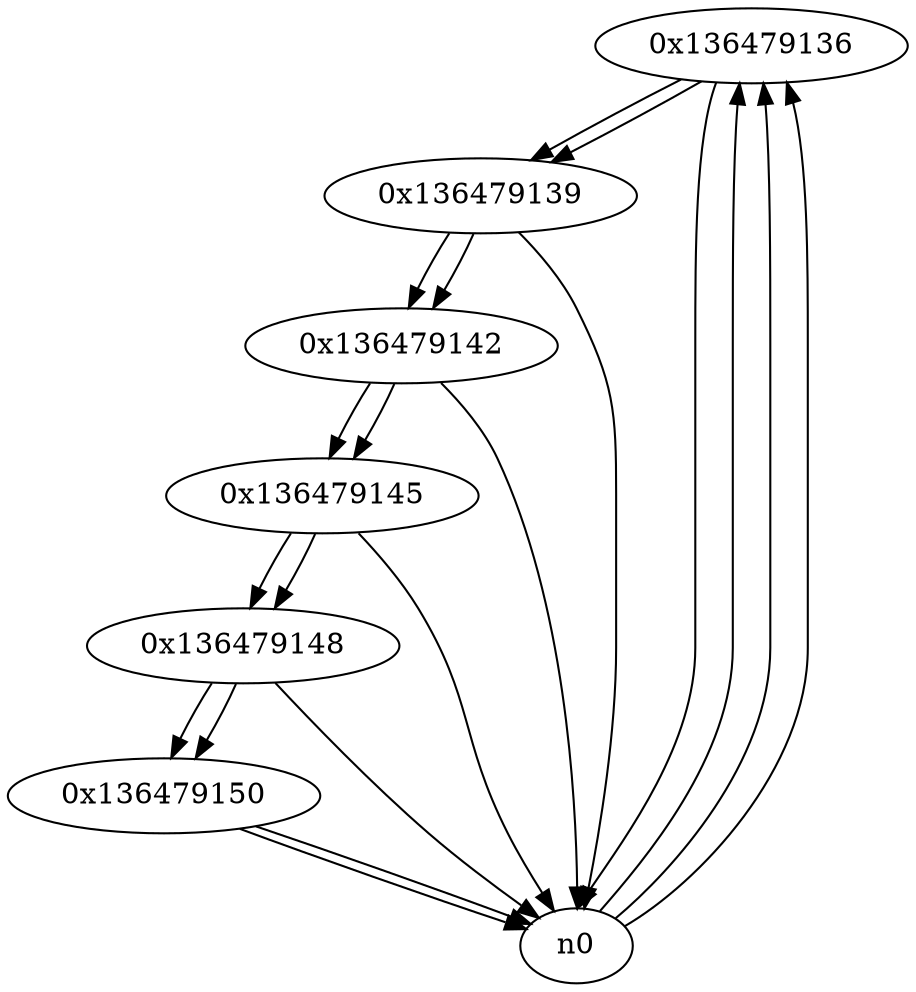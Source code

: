 digraph G{
/* nodes */
  n1 [label="0x136479136"]
  n2 [label="0x136479139"]
  n3 [label="0x136479142"]
  n4 [label="0x136479145"]
  n5 [label="0x136479148"]
  n6 [label="0x136479150"]
/* edges */
n1 -> n2;
n1 -> n0;
n0 -> n1;
n0 -> n1;
n0 -> n1;
n2 -> n3;
n2 -> n0;
n1 -> n2;
n3 -> n4;
n3 -> n0;
n2 -> n3;
n4 -> n5;
n4 -> n0;
n3 -> n4;
n5 -> n6;
n5 -> n0;
n4 -> n5;
n6 -> n0;
n6 -> n0;
n5 -> n6;
}
